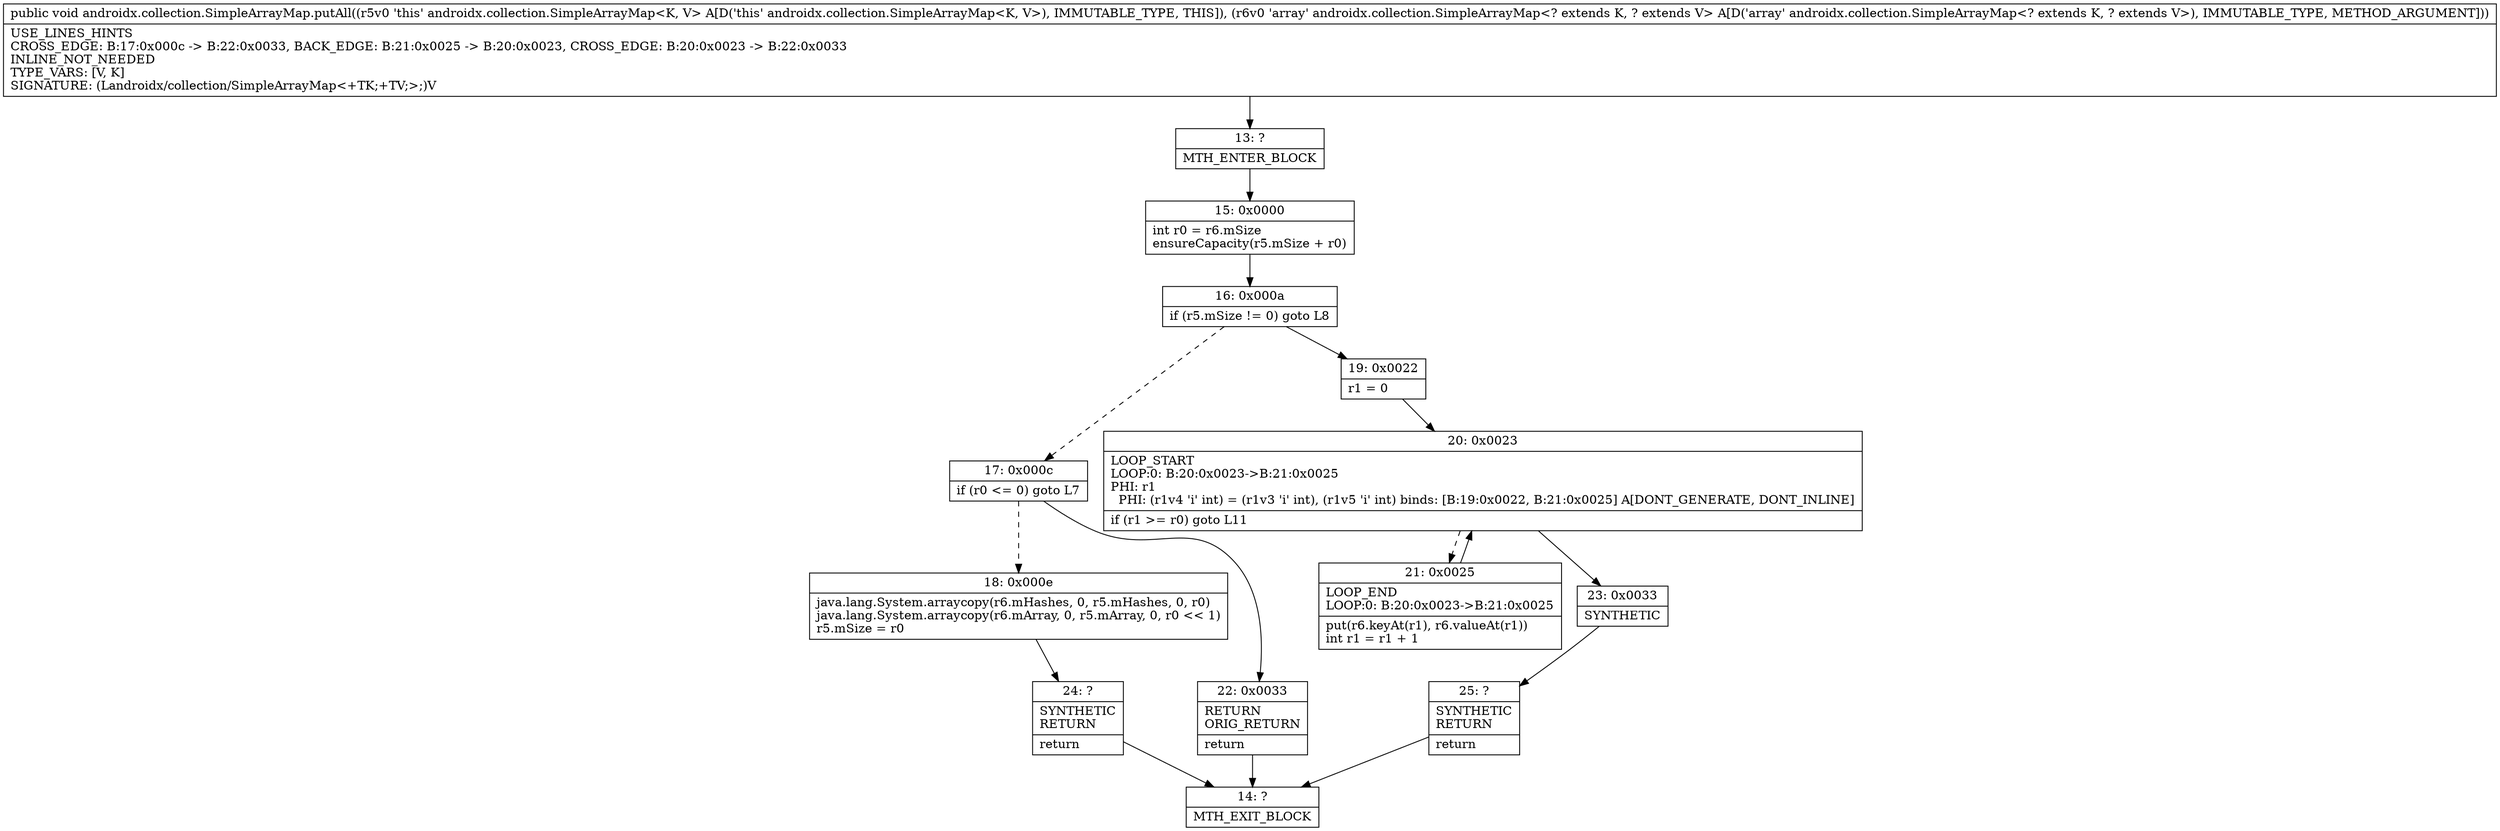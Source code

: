 digraph "CFG forandroidx.collection.SimpleArrayMap.putAll(Landroidx\/collection\/SimpleArrayMap;)V" {
Node_13 [shape=record,label="{13\:\ ?|MTH_ENTER_BLOCK\l}"];
Node_15 [shape=record,label="{15\:\ 0x0000|int r0 = r6.mSize\lensureCapacity(r5.mSize + r0)\l}"];
Node_16 [shape=record,label="{16\:\ 0x000a|if (r5.mSize != 0) goto L8\l}"];
Node_17 [shape=record,label="{17\:\ 0x000c|if (r0 \<= 0) goto L7\l}"];
Node_18 [shape=record,label="{18\:\ 0x000e|java.lang.System.arraycopy(r6.mHashes, 0, r5.mHashes, 0, r0)\ljava.lang.System.arraycopy(r6.mArray, 0, r5.mArray, 0, r0 \<\< 1)\lr5.mSize = r0\l}"];
Node_24 [shape=record,label="{24\:\ ?|SYNTHETIC\lRETURN\l|return\l}"];
Node_14 [shape=record,label="{14\:\ ?|MTH_EXIT_BLOCK\l}"];
Node_22 [shape=record,label="{22\:\ 0x0033|RETURN\lORIG_RETURN\l|return\l}"];
Node_19 [shape=record,label="{19\:\ 0x0022|r1 = 0\l}"];
Node_20 [shape=record,label="{20\:\ 0x0023|LOOP_START\lLOOP:0: B:20:0x0023\-\>B:21:0x0025\lPHI: r1 \l  PHI: (r1v4 'i' int) = (r1v3 'i' int), (r1v5 'i' int) binds: [B:19:0x0022, B:21:0x0025] A[DONT_GENERATE, DONT_INLINE]\l|if (r1 \>= r0) goto L11\l}"];
Node_21 [shape=record,label="{21\:\ 0x0025|LOOP_END\lLOOP:0: B:20:0x0023\-\>B:21:0x0025\l|put(r6.keyAt(r1), r6.valueAt(r1))\lint r1 = r1 + 1\l}"];
Node_23 [shape=record,label="{23\:\ 0x0033|SYNTHETIC\l}"];
Node_25 [shape=record,label="{25\:\ ?|SYNTHETIC\lRETURN\l|return\l}"];
MethodNode[shape=record,label="{public void androidx.collection.SimpleArrayMap.putAll((r5v0 'this' androidx.collection.SimpleArrayMap\<K, V\> A[D('this' androidx.collection.SimpleArrayMap\<K, V\>), IMMUTABLE_TYPE, THIS]), (r6v0 'array' androidx.collection.SimpleArrayMap\<? extends K, ? extends V\> A[D('array' androidx.collection.SimpleArrayMap\<? extends K, ? extends V\>), IMMUTABLE_TYPE, METHOD_ARGUMENT]))  | USE_LINES_HINTS\lCROSS_EDGE: B:17:0x000c \-\> B:22:0x0033, BACK_EDGE: B:21:0x0025 \-\> B:20:0x0023, CROSS_EDGE: B:20:0x0023 \-\> B:22:0x0033\lINLINE_NOT_NEEDED\lTYPE_VARS: [V, K]\lSIGNATURE: (Landroidx\/collection\/SimpleArrayMap\<+TK;+TV;\>;)V\l}"];
MethodNode -> Node_13;Node_13 -> Node_15;
Node_15 -> Node_16;
Node_16 -> Node_17[style=dashed];
Node_16 -> Node_19;
Node_17 -> Node_18[style=dashed];
Node_17 -> Node_22;
Node_18 -> Node_24;
Node_24 -> Node_14;
Node_22 -> Node_14;
Node_19 -> Node_20;
Node_20 -> Node_21[style=dashed];
Node_20 -> Node_23;
Node_21 -> Node_20;
Node_23 -> Node_25;
Node_25 -> Node_14;
}

